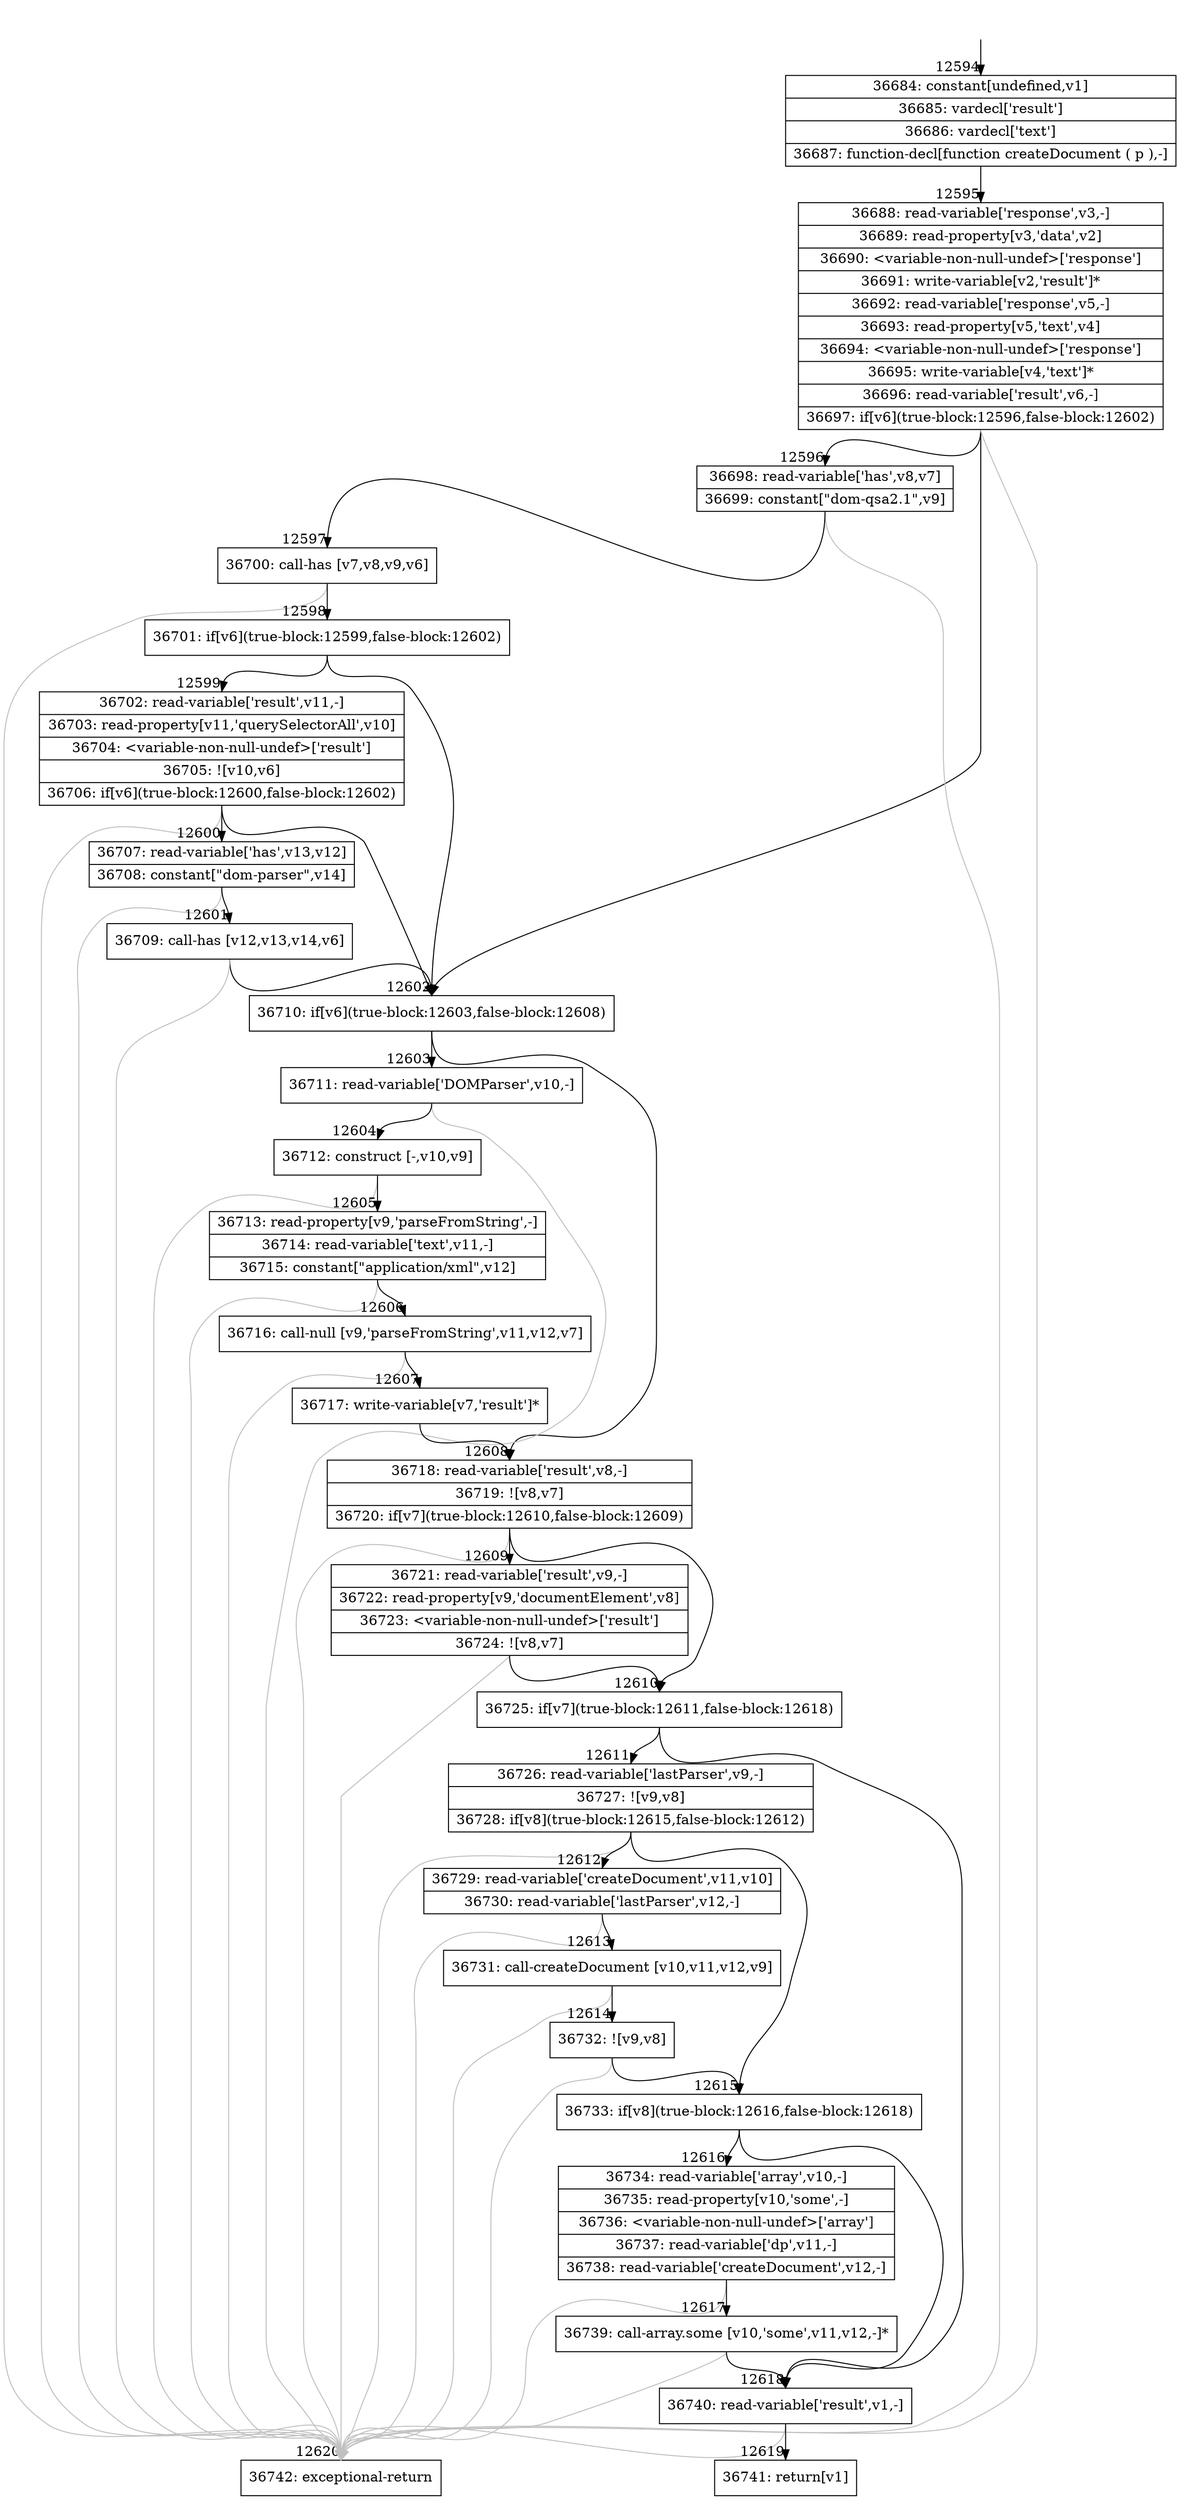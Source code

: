 digraph {
rankdir="TD"
BB_entry922[shape=none,label=""];
BB_entry922 -> BB12594 [tailport=s, headport=n, headlabel="    12594"]
BB12594 [shape=record label="{36684: constant[undefined,v1]|36685: vardecl['result']|36686: vardecl['text']|36687: function-decl[function createDocument ( p ),-]}" ] 
BB12594 -> BB12595 [tailport=s, headport=n, headlabel="      12595"]
BB12595 [shape=record label="{36688: read-variable['response',v3,-]|36689: read-property[v3,'data',v2]|36690: \<variable-non-null-undef\>['response']|36691: write-variable[v2,'result']*|36692: read-variable['response',v5,-]|36693: read-property[v5,'text',v4]|36694: \<variable-non-null-undef\>['response']|36695: write-variable[v4,'text']*|36696: read-variable['result',v6,-]|36697: if[v6](true-block:12596,false-block:12602)}" ] 
BB12595 -> BB12602 [tailport=s, headport=n, headlabel="      12602"]
BB12595 -> BB12596 [tailport=s, headport=n, headlabel="      12596"]
BB12595 -> BB12620 [tailport=s, headport=n, color=gray, headlabel="      12620"]
BB12596 [shape=record label="{36698: read-variable['has',v8,v7]|36699: constant[\"dom-qsa2.1\",v9]}" ] 
BB12596 -> BB12597 [tailport=s, headport=n, headlabel="      12597"]
BB12596 -> BB12620 [tailport=s, headport=n, color=gray]
BB12597 [shape=record label="{36700: call-has [v7,v8,v9,v6]}" ] 
BB12597 -> BB12598 [tailport=s, headport=n, headlabel="      12598"]
BB12597 -> BB12620 [tailport=s, headport=n, color=gray]
BB12598 [shape=record label="{36701: if[v6](true-block:12599,false-block:12602)}" ] 
BB12598 -> BB12602 [tailport=s, headport=n]
BB12598 -> BB12599 [tailport=s, headport=n, headlabel="      12599"]
BB12599 [shape=record label="{36702: read-variable['result',v11,-]|36703: read-property[v11,'querySelectorAll',v10]|36704: \<variable-non-null-undef\>['result']|36705: ![v10,v6]|36706: if[v6](true-block:12600,false-block:12602)}" ] 
BB12599 -> BB12602 [tailport=s, headport=n]
BB12599 -> BB12600 [tailport=s, headport=n, headlabel="      12600"]
BB12599 -> BB12620 [tailport=s, headport=n, color=gray]
BB12600 [shape=record label="{36707: read-variable['has',v13,v12]|36708: constant[\"dom-parser\",v14]}" ] 
BB12600 -> BB12601 [tailport=s, headport=n, headlabel="      12601"]
BB12600 -> BB12620 [tailport=s, headport=n, color=gray]
BB12601 [shape=record label="{36709: call-has [v12,v13,v14,v6]}" ] 
BB12601 -> BB12602 [tailport=s, headport=n]
BB12601 -> BB12620 [tailport=s, headport=n, color=gray]
BB12602 [shape=record label="{36710: if[v6](true-block:12603,false-block:12608)}" ] 
BB12602 -> BB12603 [tailport=s, headport=n, headlabel="      12603"]
BB12602 -> BB12608 [tailport=s, headport=n, headlabel="      12608"]
BB12603 [shape=record label="{36711: read-variable['DOMParser',v10,-]}" ] 
BB12603 -> BB12604 [tailport=s, headport=n, headlabel="      12604"]
BB12603 -> BB12620 [tailport=s, headport=n, color=gray]
BB12604 [shape=record label="{36712: construct [-,v10,v9]}" ] 
BB12604 -> BB12605 [tailport=s, headport=n, headlabel="      12605"]
BB12604 -> BB12620 [tailport=s, headport=n, color=gray]
BB12605 [shape=record label="{36713: read-property[v9,'parseFromString',-]|36714: read-variable['text',v11,-]|36715: constant[\"application/xml\",v12]}" ] 
BB12605 -> BB12606 [tailport=s, headport=n, headlabel="      12606"]
BB12605 -> BB12620 [tailport=s, headport=n, color=gray]
BB12606 [shape=record label="{36716: call-null [v9,'parseFromString',v11,v12,v7]}" ] 
BB12606 -> BB12607 [tailport=s, headport=n, headlabel="      12607"]
BB12606 -> BB12620 [tailport=s, headport=n, color=gray]
BB12607 [shape=record label="{36717: write-variable[v7,'result']*}" ] 
BB12607 -> BB12608 [tailport=s, headport=n]
BB12608 [shape=record label="{36718: read-variable['result',v8,-]|36719: ![v8,v7]|36720: if[v7](true-block:12610,false-block:12609)}" ] 
BB12608 -> BB12610 [tailport=s, headport=n, headlabel="      12610"]
BB12608 -> BB12609 [tailport=s, headport=n, headlabel="      12609"]
BB12608 -> BB12620 [tailport=s, headport=n, color=gray]
BB12609 [shape=record label="{36721: read-variable['result',v9,-]|36722: read-property[v9,'documentElement',v8]|36723: \<variable-non-null-undef\>['result']|36724: ![v8,v7]}" ] 
BB12609 -> BB12610 [tailport=s, headport=n]
BB12609 -> BB12620 [tailport=s, headport=n, color=gray]
BB12610 [shape=record label="{36725: if[v7](true-block:12611,false-block:12618)}" ] 
BB12610 -> BB12611 [tailport=s, headport=n, headlabel="      12611"]
BB12610 -> BB12618 [tailport=s, headport=n, headlabel="      12618"]
BB12611 [shape=record label="{36726: read-variable['lastParser',v9,-]|36727: ![v9,v8]|36728: if[v8](true-block:12615,false-block:12612)}" ] 
BB12611 -> BB12615 [tailport=s, headport=n, headlabel="      12615"]
BB12611 -> BB12612 [tailport=s, headport=n, headlabel="      12612"]
BB12611 -> BB12620 [tailport=s, headport=n, color=gray]
BB12612 [shape=record label="{36729: read-variable['createDocument',v11,v10]|36730: read-variable['lastParser',v12,-]}" ] 
BB12612 -> BB12613 [tailport=s, headport=n, headlabel="      12613"]
BB12612 -> BB12620 [tailport=s, headport=n, color=gray]
BB12613 [shape=record label="{36731: call-createDocument [v10,v11,v12,v9]}" ] 
BB12613 -> BB12614 [tailport=s, headport=n, headlabel="      12614"]
BB12613 -> BB12620 [tailport=s, headport=n, color=gray]
BB12614 [shape=record label="{36732: ![v9,v8]}" ] 
BB12614 -> BB12615 [tailport=s, headport=n]
BB12614 -> BB12620 [tailport=s, headport=n, color=gray]
BB12615 [shape=record label="{36733: if[v8](true-block:12616,false-block:12618)}" ] 
BB12615 -> BB12616 [tailport=s, headport=n, headlabel="      12616"]
BB12615 -> BB12618 [tailport=s, headport=n]
BB12616 [shape=record label="{36734: read-variable['array',v10,-]|36735: read-property[v10,'some',-]|36736: \<variable-non-null-undef\>['array']|36737: read-variable['dp',v11,-]|36738: read-variable['createDocument',v12,-]}" ] 
BB12616 -> BB12617 [tailport=s, headport=n, headlabel="      12617"]
BB12616 -> BB12620 [tailport=s, headport=n, color=gray]
BB12617 [shape=record label="{36739: call-array.some [v10,'some',v11,v12,-]*}" ] 
BB12617 -> BB12618 [tailport=s, headport=n]
BB12617 -> BB12620 [tailport=s, headport=n, color=gray]
BB12618 [shape=record label="{36740: read-variable['result',v1,-]}" ] 
BB12618 -> BB12619 [tailport=s, headport=n, headlabel="      12619"]
BB12618 -> BB12620 [tailport=s, headport=n, color=gray]
BB12619 [shape=record label="{36741: return[v1]}" ] 
BB12620 [shape=record label="{36742: exceptional-return}" ] 
//#$~ 17742
}
